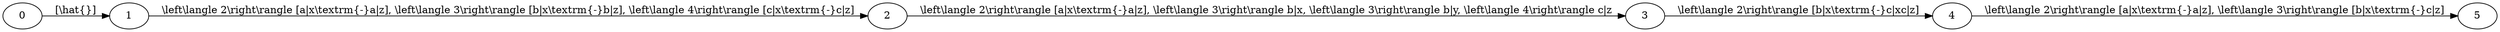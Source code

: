 digraph
{
  vcsn_context = "lat<letterset<char_letters(abc)>, letterset<char_letters(xyz)>>, q"
  rankdir = LR
  edge [texmode = math, lblstyle = auto]
  d2toptions = "--format tikz --tikzedgelabels --graphstyle=automaton --crop --nominsize --autosize"
  d2tdocpreamble = "    \usepackage{amssymb}    \usetikzlibrary{arrows.meta, automata, bending}    \tikzstyle{automaton}=[shorten >=1pt, pos=.4, >={Stealth[bend,round]}, initial text=]    \tikzstyle{named}=[rectangle, rounded corners]    \tikzstyle{initial}=[initial by arrow]    \tikzstyle{accepting}=[accepting by arrow]  "
  {
    node [texmode = math, style = state]
    0 [style = "state, initial, initial text={3}"]
    1 []
    2 []
    3 []
    4 []
    5 [style = "state, accepting"]
  }
  0 -> 1 [label = "[\\hat{}]"]
  1 -> 2 [label = "\\left\\langle 2\\right\\rangle [a|x\\textrm{-}a|z], \\left\\langle 3\\right\\rangle [b|x\\textrm{-}b|z], \\left\\langle 4\\right\\rangle [c|x\\textrm{-}c|z]"]
  2 -> 3 [label = "\\left\\langle 2\\right\\rangle [a|x\\textrm{-}a|z], \\left\\langle 3\\right\\rangle b|x, \\left\\langle 3\\right\\rangle b|y, \\left\\langle 4\\right\\rangle c|z"]
  3 -> 4 [label = "\\left\\langle 2\\right\\rangle [b|x\\textrm{-}c|xc|z]"]
  4 -> 5 [label = "\\left\\langle 2\\right\\rangle [a|x\\textrm{-}a|z], \\left\\langle 3\\right\\rangle [b|x\\textrm{-}c|z]"]
}
